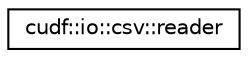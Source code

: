 digraph "Graphical Class Hierarchy"
{
  edge [fontname="Helvetica",fontsize="10",labelfontname="Helvetica",labelfontsize="10"];
  node [fontname="Helvetica",fontsize="10",shape=record];
  rankdir="LR";
  Node0 [label="cudf::io::csv::reader",height=0.2,width=0.4,color="black", fillcolor="white", style="filled",URL="$classcudf_1_1io_1_1csv_1_1reader.html",tooltip="Class used to parse CSV input and convert it into gdf columns. "];
}
